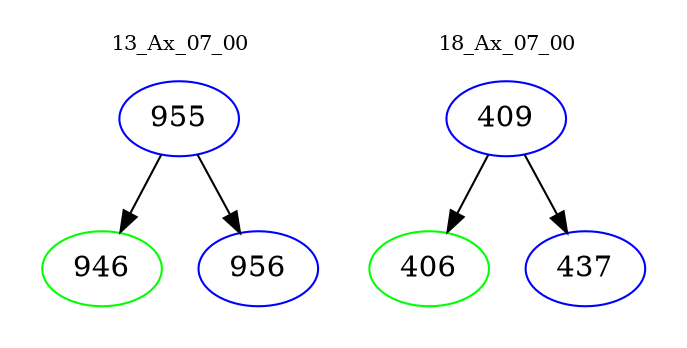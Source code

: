 digraph{
subgraph cluster_0 {
color = white
label = "13_Ax_07_00";
fontsize=10;
T0_955 [label="955", color="blue"]
T0_955 -> T0_946 [color="black"]
T0_946 [label="946", color="green"]
T0_955 -> T0_956 [color="black"]
T0_956 [label="956", color="blue"]
}
subgraph cluster_1 {
color = white
label = "18_Ax_07_00";
fontsize=10;
T1_409 [label="409", color="blue"]
T1_409 -> T1_406 [color="black"]
T1_406 [label="406", color="green"]
T1_409 -> T1_437 [color="black"]
T1_437 [label="437", color="blue"]
}
}
